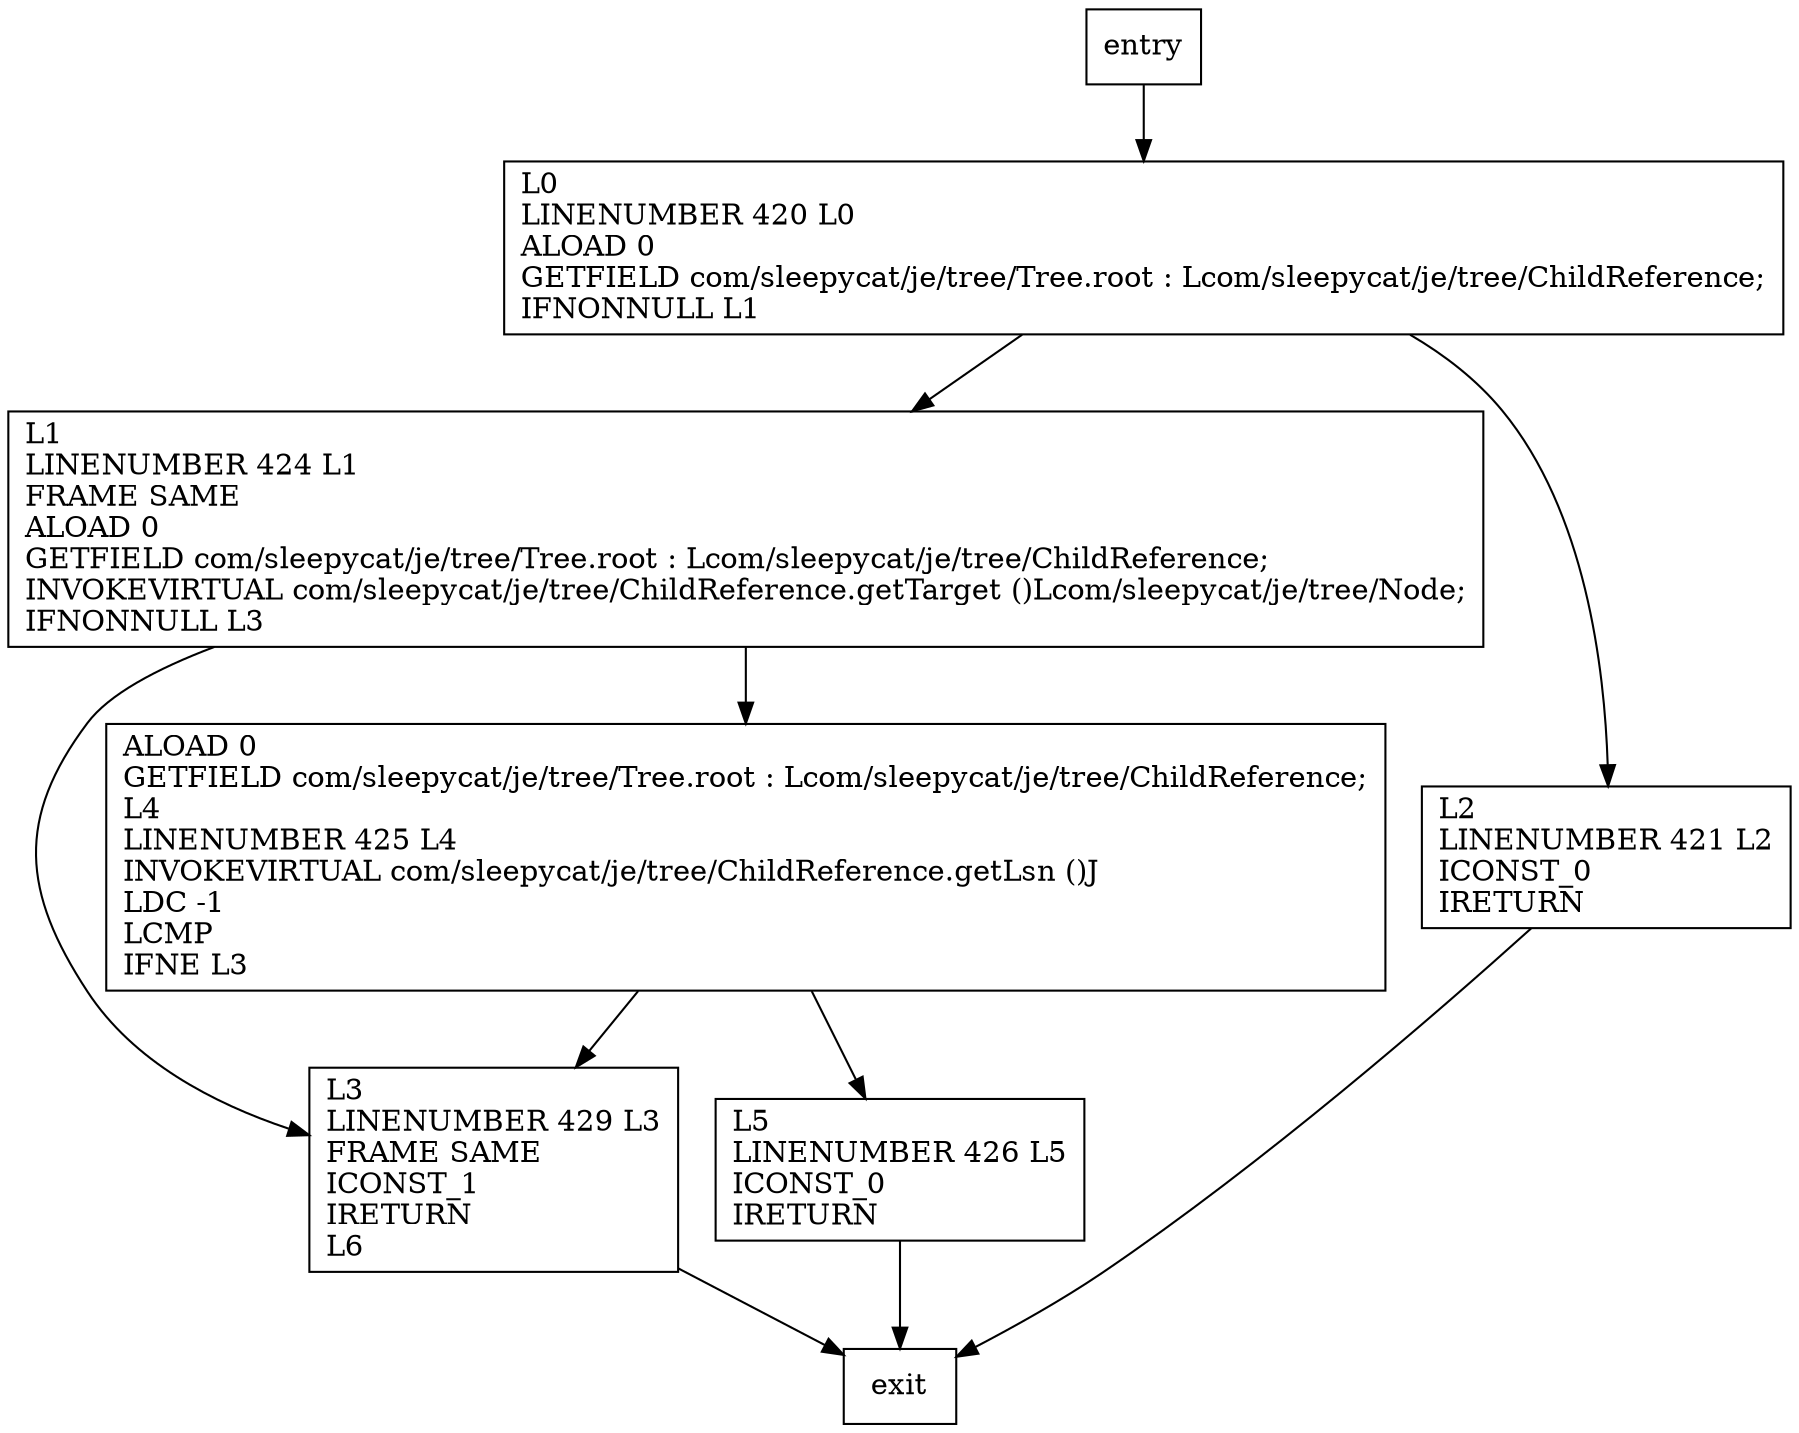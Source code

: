 digraph rootExists {
node [shape=record];
586383156 [label="L0\lLINENUMBER 420 L0\lALOAD 0\lGETFIELD com/sleepycat/je/tree/Tree.root : Lcom/sleepycat/je/tree/ChildReference;\lIFNONNULL L1\l"];
111675288 [label="L1\lLINENUMBER 424 L1\lFRAME SAME\lALOAD 0\lGETFIELD com/sleepycat/je/tree/Tree.root : Lcom/sleepycat/je/tree/ChildReference;\lINVOKEVIRTUAL com/sleepycat/je/tree/ChildReference.getTarget ()Lcom/sleepycat/je/tree/Node;\lIFNONNULL L3\l"];
485488900 [label="ALOAD 0\lGETFIELD com/sleepycat/je/tree/Tree.root : Lcom/sleepycat/je/tree/ChildReference;\lL4\lLINENUMBER 425 L4\lINVOKEVIRTUAL com/sleepycat/je/tree/ChildReference.getLsn ()J\lLDC -1\lLCMP\lIFNE L3\l"];
616719450 [label="L2\lLINENUMBER 421 L2\lICONST_0\lIRETURN\l"];
626796612 [label="L3\lLINENUMBER 429 L3\lFRAME SAME\lICONST_1\lIRETURN\lL6\l"];
725139063 [label="L5\lLINENUMBER 426 L5\lICONST_0\lIRETURN\l"];
entry;
exit;
entry -> 586383156
586383156 -> 111675288
586383156 -> 616719450
111675288 -> 485488900
111675288 -> 626796612
485488900 -> 626796612
485488900 -> 725139063
616719450 -> exit
626796612 -> exit
725139063 -> exit
}
